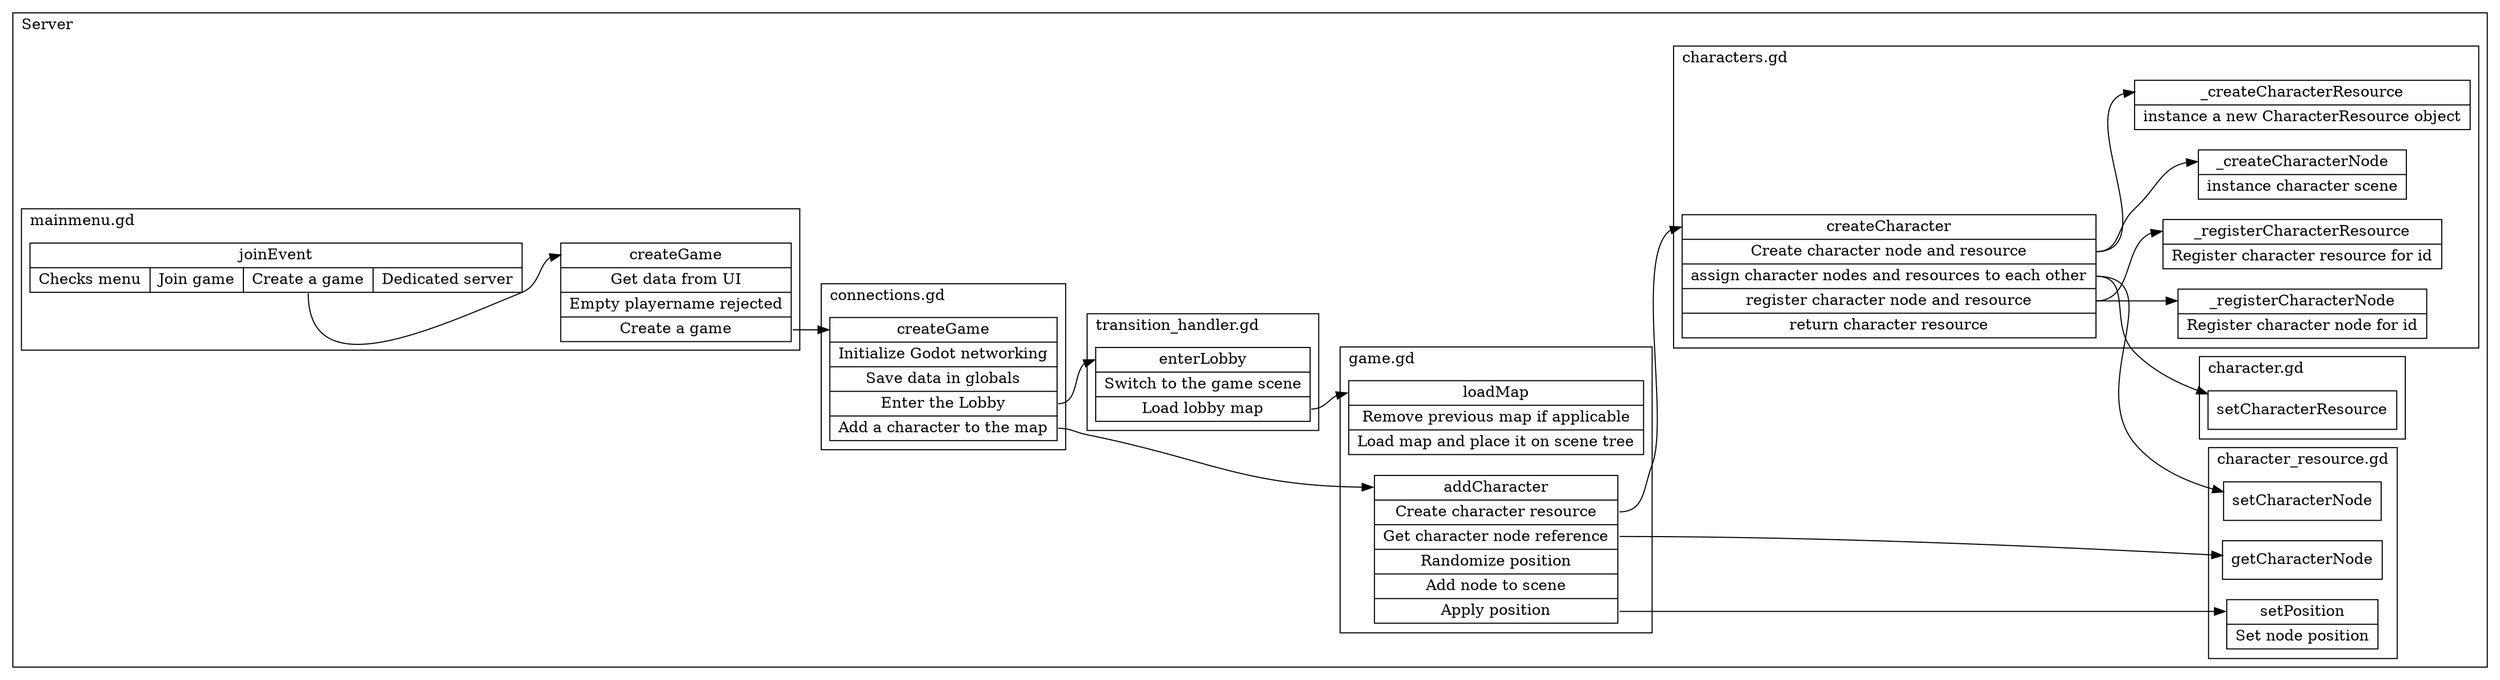 digraph controlflow {
    rankdir="LR";
    subgraph cluster_client1 {
        label="Client 1"; labeljust="l";

    }
    subgraph cluster_server {
        label="Server"; labeljust="l";
        subgraph cluster_server_character_resource {
            label="character_resource.gd"; labeljust="l";
            server_character_resource_getCharacterNode [
                label="<begin>getCharacterNode"
                shape="record"
            ]
            server_character_resource_setCharacterNode [
                label="<begin>setCharacterNode"
                shape="record"
            ]
            server_character_resource_setPosition [
                label="<begin>setPosition | <f0> Set node position "
                shape="record"
            ]
        }
        subgraph cluster_server_game {
            label="game.gd"; labeljust="l";
            server_game_loadMap [
                label="<begin>loadMap | {<f0> Remove previous map if applicable } | <f1> Load map and place it on scene tree "
                shape="record"
            ]
            server_game_addCharacter [
                label="<begin>addCharacter | <f0> Create character resource  | <f1> Get character node reference  | <f2> Randomize position  | <f3> Add node to scene  | <f4> Apply position "
                shape="record"
            ]
        }
        subgraph cluster_server_character {
            label="character.gd"; labeljust="l";
            server_character_setCharacterResource [
                label="<begin>setCharacterResource"
                shape="record"
            ]
        }
        subgraph cluster_server_transition_handler {
            label="transition_handler.gd"; labeljust="l";
            server_transition_handler_enterLobby [
                label="<begin>enterLobby | <f0> Switch to the game scene  | <f1> Load lobby map "
                shape="record"
            ]
        }
        subgraph cluster_server_connections {
            label="connections.gd"; labeljust="l";
            server_connections_createGame [
                label="<begin>createGame | <f0> Initialize Godot networking  | <f1> Save data in globals  | <f2> Enter the Lobby  | <f3> Add a character to the map "
                shape="record"
            ]
        }
        subgraph cluster_server_characters {
            label="characters.gd"; labeljust="l";
            server_characters_createCharacter [
                label="<begin>createCharacter | <f0> Create character node and resource  | <f1> assign character nodes and resources to each other  | <f2> register character node and resource  | <f3> return character resource "
                shape="record"
            ]
            server_characters__createCharacterNode [
                label="<begin>_createCharacterNode | <f0> instance character scene "
                shape="record"
            ]
            server_characters__createCharacterResource [
                label="<begin>_createCharacterResource | <f0> instance a new CharacterResource object "
                shape="record"
            ]
            server_characters__registerCharacterNode [
                label="<begin>_registerCharacterNode | <f0> Register character node for id "
                shape="record"
            ]
            server_characters__registerCharacterResource [
                label="<begin>_registerCharacterResource | <f0> Register character resource for id "
                shape="record"
            ]
        }
        subgraph cluster_server_mainmenu {
            label="mainmenu.gd"; labeljust="l";
            server_mainmenu_createGame [
                label="<begin>createGame | <f0> Get data from UI  | {<f1> Empty playername rejected } | <f2> Create a game "
                shape="record"
            ]
            server_mainmenu_joinEvent [
                label="<begin>joinEvent | {<f0> Checks menu  | <f1> Join game  | <f2> Create a game  | <f3> Dedicated server }"
                shape="record"
            ]
        }

    }
    subgraph cluster_client2 {
        label="Client 2"; labeljust="l";

    }

    server_mainmenu_joinEvent:f2 -> server_mainmenu_createGame:begin;
    server_mainmenu_createGame:f2 -> server_connections_createGame:begin;
    server_connections_createGame:f2 -> server_transition_handler_enterLobby:begin;
    server_transition_handler_enterLobby:f1 -> server_game_loadMap:begin;
    server_connections_createGame:f3 -> server_game_addCharacter:begin;
    server_game_addCharacter:f0 -> server_characters_createCharacter:begin;
    server_game_addCharacter:f1 -> server_character_resource_getCharacterNode:begin;
    server_game_addCharacter:f4 -> server_character_resource_setPosition:begin;
    server_characters_createCharacter:f0 -> server_characters__createCharacterNode:begin;
    server_characters_createCharacter:f0 -> server_characters__createCharacterResource:begin;
    server_characters_createCharacter:f1 -> server_character_setCharacterResource:begin;
    server_characters_createCharacter:f1 -> server_character_resource_setCharacterNode:begin;
    server_characters_createCharacter:f2 -> server_characters__registerCharacterNode:begin;
    server_characters_createCharacter:f2 -> server_characters__registerCharacterResource:begin;
}
